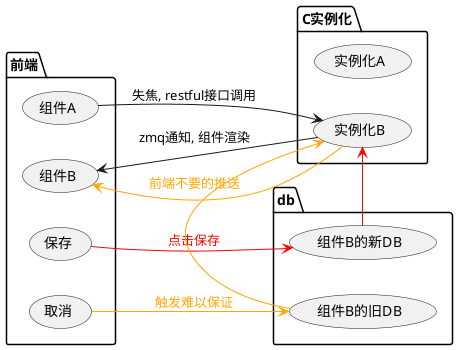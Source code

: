 @startuml
left to right direction
package 前端 {
    usecase 组件A as "
        组件A
    " 
    usecase 组件B as "
        组件B
    "
    usecase 保存
    usecase 取消
}

package db {
    usecase 组件B的新DB
    usecase 组件B的旧DB
}

package C实例化 {
    usecase 实例化A
    usecase 实例化B
}

组件A --> 实例化B: 失焦, restful接口调用
实例化B --> 组件B: zmq通知, 组件渲染

保存 --> 组件B的新DB #line:red;text:red : 点击保存
组件B的新DB --> 实例化B #red

取消 --> 组件B的旧DB #line:orange;text:orange : 触发难以保证
组件B的旧DB --> 实例化B #orange
实例化B --> 组件B #line:orange;text:orange : 前端不要的推送
@enduml